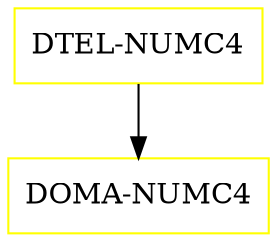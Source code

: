 digraph G {
  "DTEL-NUMC4" [shape=box,color=yellow];
  "DOMA-NUMC4" [shape=box,color=yellow,URL="./DOMA_NUMC4.html"];
  "DTEL-NUMC4" -> "DOMA-NUMC4";
}

